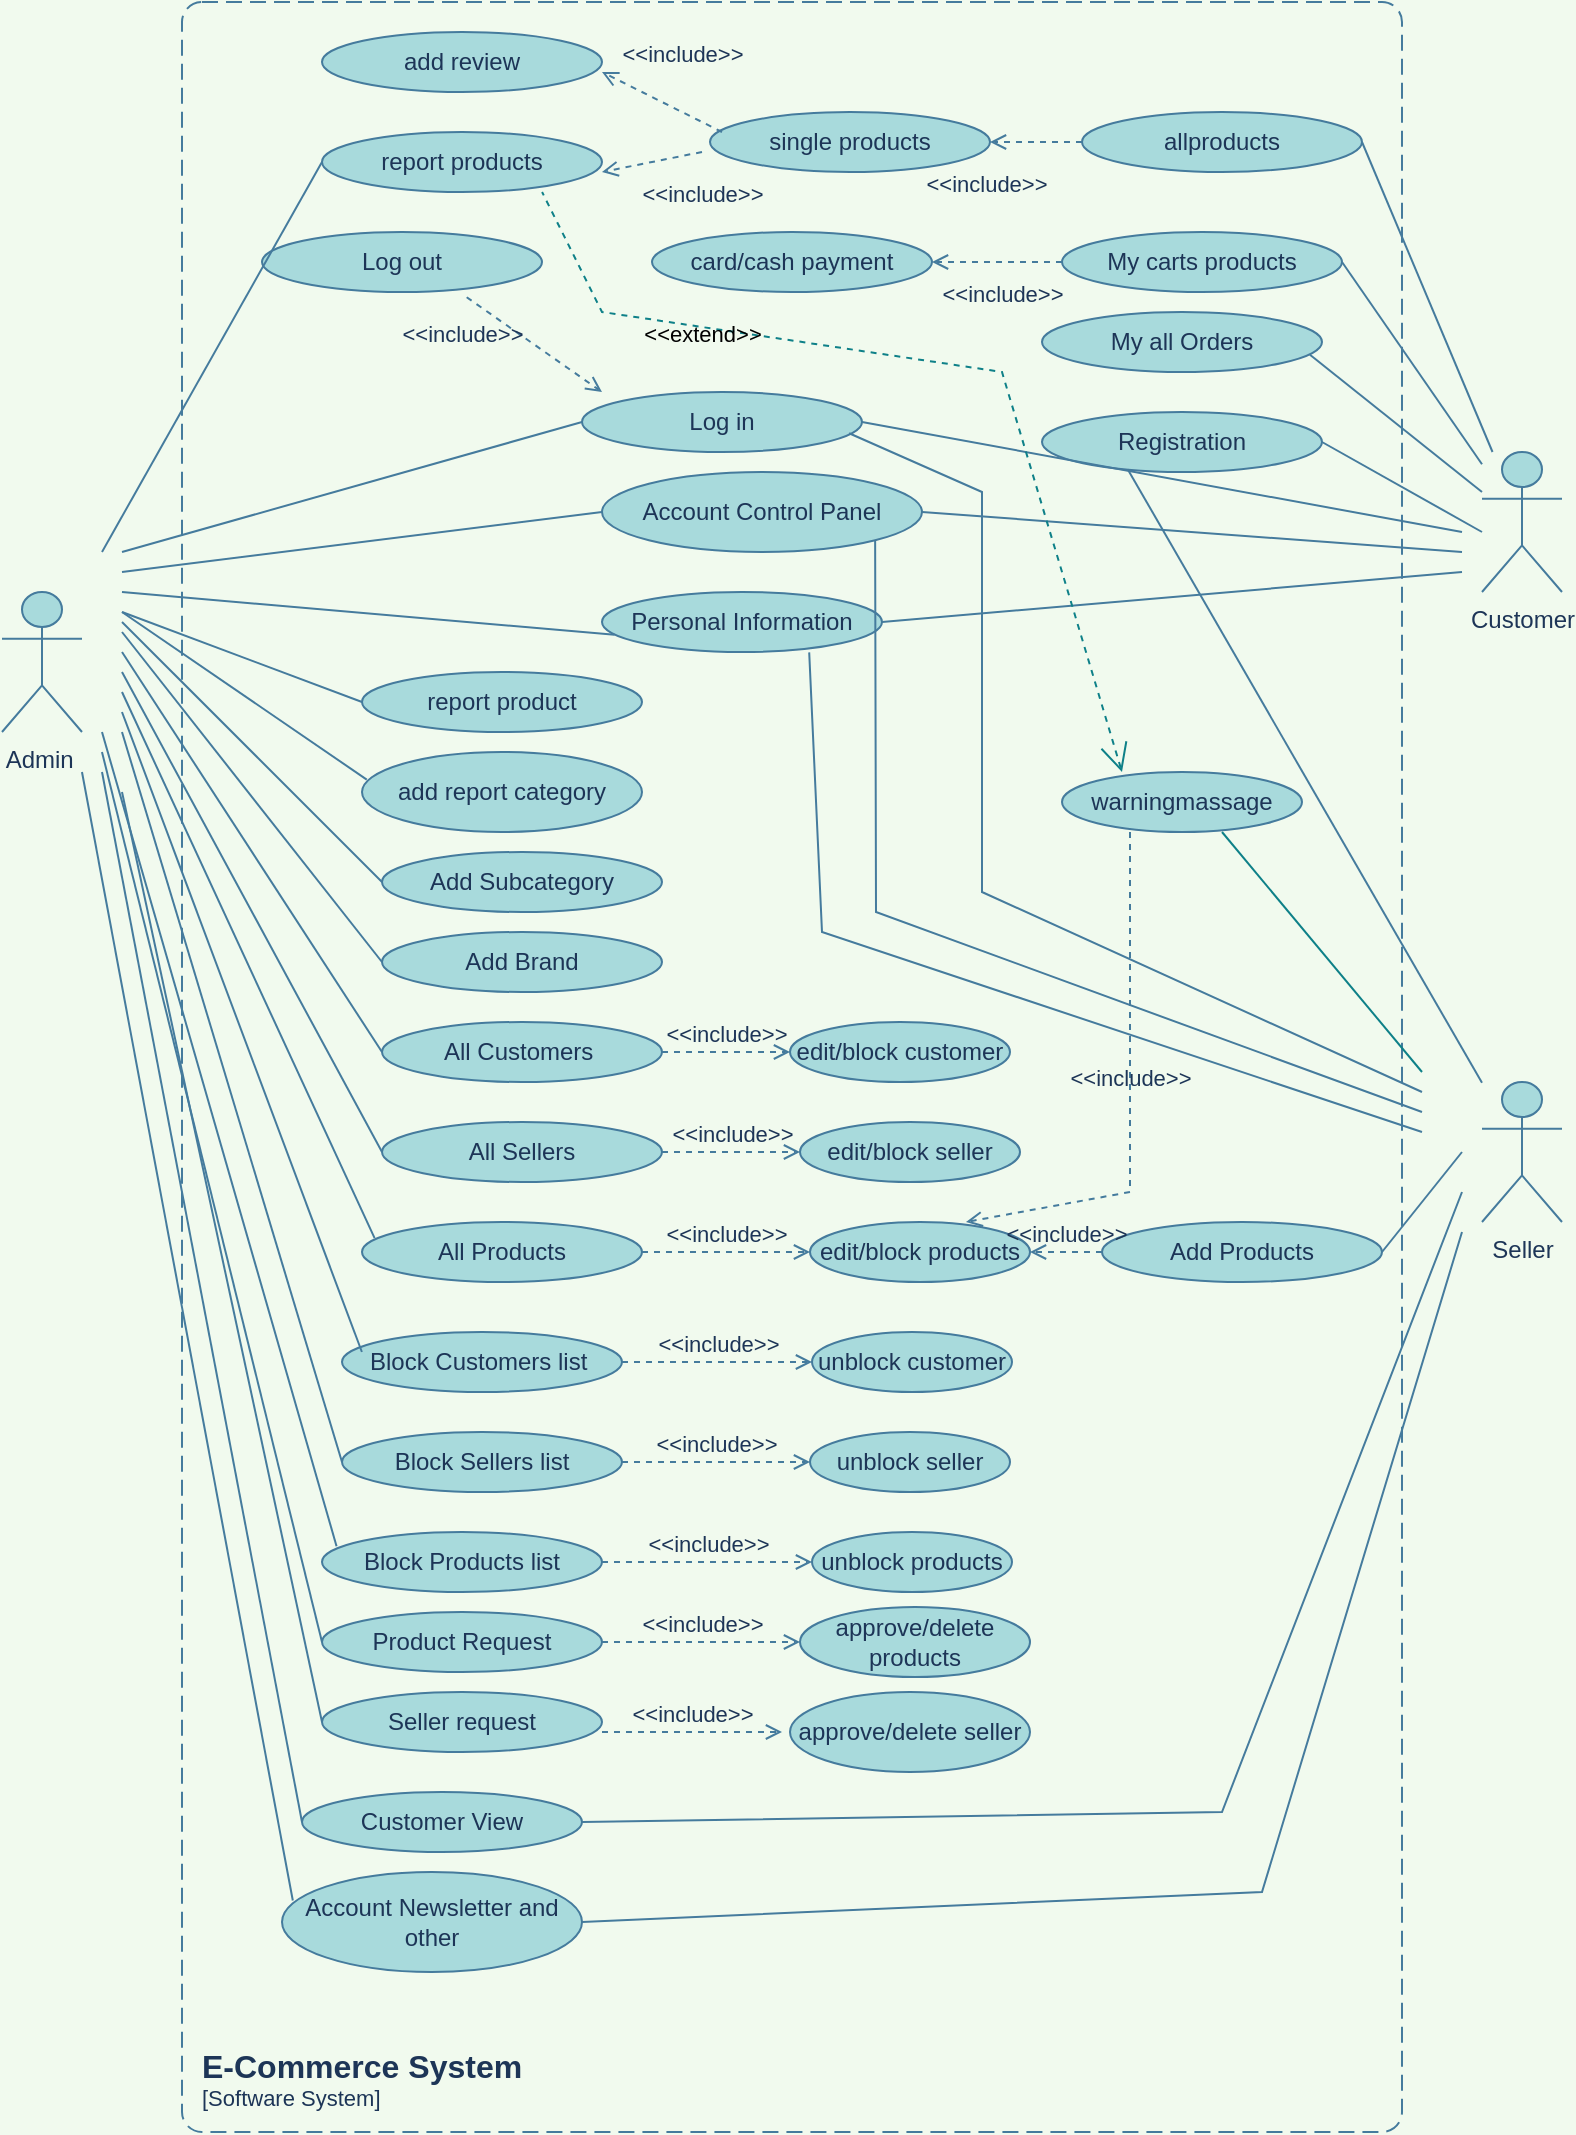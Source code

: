 <mxfile version="20.5.1" type="github">
  <diagram id="n9HFfjMK9hOBVCEkppL0" name="Page-1">
    <mxGraphModel dx="1038" dy="571" grid="1" gridSize="10" guides="1" tooltips="1" connect="1" arrows="1" fold="1" page="1" pageScale="1" pageWidth="827" pageHeight="1169" background="#F1FAEE" math="0" shadow="0">
      <root>
        <mxCell id="0" />
        <mxCell id="1" parent="0" />
        <object label="Admin&amp;nbsp;" id="HZhEUxBDqLnAfJDDO1io-1">
          <mxCell style="shape=umlActor;html=1;verticalLabelPosition=bottom;verticalAlign=top;align=center;fillColor=#A8DADC;strokeColor=#457B9D;fontColor=#1D3557;" parent="1" vertex="1">
            <mxGeometry x="20" y="340" width="40" height="70" as="geometry" />
          </mxCell>
        </object>
        <mxCell id="HZhEUxBDqLnAfJDDO1io-3" value="Customer" style="shape=umlActor;html=1;verticalLabelPosition=bottom;verticalAlign=top;align=center;fillColor=#A8DADC;strokeColor=#457B9D;fontColor=#1D3557;" parent="1" vertex="1">
          <mxGeometry x="760" y="270" width="40" height="70" as="geometry" />
        </mxCell>
        <object placeholders="1" c4Name="E-Commerce System" c4Type="SystemScopeBoundary" c4Application="Software System" label="&lt;font style=&quot;font-size: 16px&quot;&gt;&lt;b&gt;&lt;div style=&quot;text-align: left&quot;&gt;%c4Name%&lt;/div&gt;&lt;/b&gt;&lt;/font&gt;&lt;div style=&quot;text-align: left&quot;&gt;[%c4Application%]&lt;/div&gt;" id="HZhEUxBDqLnAfJDDO1io-4">
          <mxCell style="rounded=1;fontSize=11;whiteSpace=wrap;html=1;dashed=1;arcSize=20;fillColor=none;strokeColor=#457B9D;fontColor=#1D3557;labelBackgroundColor=none;align=left;verticalAlign=bottom;labelBorderColor=none;spacingTop=0;spacing=10;dashPattern=8 4;metaEdit=1;rotatable=0;perimeter=rectanglePerimeter;noLabel=0;labelPadding=0;allowArrows=0;connectable=0;expand=0;recursiveResize=0;editable=1;pointerEvents=0;absoluteArcSize=1;points=[[0.25,0,0],[0.5,0,0],[0.75,0,0],[1,0.25,0],[1,0.5,0],[1,0.75,0],[0.75,1,0],[0.5,1,0],[0.25,1,0],[0,0.75,0],[0,0.5,0],[0,0.25,0]];" parent="1" vertex="1">
            <mxGeometry x="110" y="45" width="610" height="1065" as="geometry" />
          </mxCell>
        </object>
        <mxCell id="HZhEUxBDqLnAfJDDO1io-10" value="Account Control Panel" style="ellipse;whiteSpace=wrap;html=1;fillColor=#A8DADC;strokeColor=#457B9D;fontColor=#1D3557;" parent="1" vertex="1">
          <mxGeometry x="320" y="280" width="160" height="40" as="geometry" />
        </mxCell>
        <mxCell id="HZhEUxBDqLnAfJDDO1io-12" value="Personal Information" style="ellipse;whiteSpace=wrap;html=1;fillColor=#A8DADC;strokeColor=#457B9D;fontColor=#1D3557;" parent="1" vertex="1">
          <mxGeometry x="320" y="340" width="140" height="30" as="geometry" />
        </mxCell>
        <mxCell id="HZhEUxBDqLnAfJDDO1io-13" value="Add Subcategory" style="ellipse;whiteSpace=wrap;html=1;fillColor=#A8DADC;strokeColor=#457B9D;fontColor=#1D3557;" parent="1" vertex="1">
          <mxGeometry x="210" y="470" width="140" height="30" as="geometry" />
        </mxCell>
        <mxCell id="HZhEUxBDqLnAfJDDO1io-14" value="Add Brand" style="ellipse;whiteSpace=wrap;html=1;fillColor=#A8DADC;strokeColor=#457B9D;fontColor=#1D3557;" parent="1" vertex="1">
          <mxGeometry x="210" y="510" width="140" height="30" as="geometry" />
        </mxCell>
        <mxCell id="HZhEUxBDqLnAfJDDO1io-15" value="All Customers&amp;nbsp;" style="ellipse;whiteSpace=wrap;html=1;fillColor=#A8DADC;strokeColor=#457B9D;fontColor=#1D3557;" parent="1" vertex="1">
          <mxGeometry x="210" y="555" width="140" height="30" as="geometry" />
        </mxCell>
        <mxCell id="HZhEUxBDqLnAfJDDO1io-16" value="All Sellers" style="ellipse;whiteSpace=wrap;html=1;fillColor=#A8DADC;strokeColor=#457B9D;fontColor=#1D3557;" parent="1" vertex="1">
          <mxGeometry x="210" y="605" width="140" height="30" as="geometry" />
        </mxCell>
        <mxCell id="HZhEUxBDqLnAfJDDO1io-17" value="All Products" style="ellipse;whiteSpace=wrap;html=1;fillColor=#A8DADC;strokeColor=#457B9D;fontColor=#1D3557;" parent="1" vertex="1">
          <mxGeometry x="200" y="655" width="140" height="30" as="geometry" />
        </mxCell>
        <mxCell id="HZhEUxBDqLnAfJDDO1io-18" value="Block Customers list&amp;nbsp;" style="ellipse;whiteSpace=wrap;html=1;fillColor=#A8DADC;strokeColor=#457B9D;fontColor=#1D3557;" parent="1" vertex="1">
          <mxGeometry x="190" y="710" width="140" height="30" as="geometry" />
        </mxCell>
        <mxCell id="HZhEUxBDqLnAfJDDO1io-19" value="Block Products list" style="ellipse;whiteSpace=wrap;html=1;fillColor=#A8DADC;strokeColor=#457B9D;fontColor=#1D3557;" parent="1" vertex="1">
          <mxGeometry x="180" y="810" width="140" height="30" as="geometry" />
        </mxCell>
        <mxCell id="HZhEUxBDqLnAfJDDO1io-20" value="Block Sellers list" style="ellipse;whiteSpace=wrap;html=1;fillColor=#A8DADC;strokeColor=#457B9D;fontColor=#1D3557;" parent="1" vertex="1">
          <mxGeometry x="190" y="760" width="140" height="30" as="geometry" />
        </mxCell>
        <mxCell id="HZhEUxBDqLnAfJDDO1io-21" value="Product Request" style="ellipse;whiteSpace=wrap;html=1;fillColor=#A8DADC;strokeColor=#457B9D;fontColor=#1D3557;" parent="1" vertex="1">
          <mxGeometry x="180" y="850" width="140" height="30" as="geometry" />
        </mxCell>
        <mxCell id="HZhEUxBDqLnAfJDDO1io-23" value="Customer View" style="ellipse;whiteSpace=wrap;html=1;fillColor=#A8DADC;strokeColor=#457B9D;fontColor=#1D3557;" parent="1" vertex="1">
          <mxGeometry x="170" y="940" width="140" height="30" as="geometry" />
        </mxCell>
        <mxCell id="HZhEUxBDqLnAfJDDO1io-24" value="Account Newsletter and other" style="ellipse;whiteSpace=wrap;html=1;fillColor=#A8DADC;strokeColor=#457B9D;fontColor=#1D3557;" parent="1" vertex="1">
          <mxGeometry x="160" y="980" width="150" height="50" as="geometry" />
        </mxCell>
        <mxCell id="HZhEUxBDqLnAfJDDO1io-25" value="Registration" style="ellipse;whiteSpace=wrap;html=1;fillColor=#A8DADC;strokeColor=#457B9D;fontColor=#1D3557;" parent="1" vertex="1">
          <mxGeometry x="540" y="250" width="140" height="30" as="geometry" />
        </mxCell>
        <mxCell id="HZhEUxBDqLnAfJDDO1io-26" value="Log in" style="ellipse;whiteSpace=wrap;html=1;fillColor=#A8DADC;strokeColor=#457B9D;fontColor=#1D3557;" parent="1" vertex="1">
          <mxGeometry x="310" y="240" width="140" height="30" as="geometry" />
        </mxCell>
        <mxCell id="HZhEUxBDqLnAfJDDO1io-27" value="Log out" style="ellipse;whiteSpace=wrap;html=1;fillColor=#A8DADC;strokeColor=#457B9D;fontColor=#1D3557;" parent="1" vertex="1">
          <mxGeometry x="150" y="160" width="140" height="30" as="geometry" />
        </mxCell>
        <mxCell id="HZhEUxBDqLnAfJDDO1io-31" value="" style="edgeStyle=none;html=1;endArrow=none;verticalAlign=bottom;rounded=0;entryX=0;entryY=0.5;entryDx=0;entryDy=0;labelBackgroundColor=#F1FAEE;strokeColor=#457B9D;fontColor=#1D3557;" parent="1" target="HZhEUxBDqLnAfJDDO1io-26" edge="1">
          <mxGeometry width="160" relative="1" as="geometry">
            <mxPoint x="80" y="320" as="sourcePoint" />
            <mxPoint x="220" y="330" as="targetPoint" />
          </mxGeometry>
        </mxCell>
        <mxCell id="HZhEUxBDqLnAfJDDO1io-33" value="" style="edgeStyle=none;html=1;endArrow=none;verticalAlign=bottom;rounded=0;entryX=0;entryY=0.5;entryDx=0;entryDy=0;labelBackgroundColor=#F1FAEE;strokeColor=#457B9D;fontColor=#1D3557;" parent="1" target="HZhEUxBDqLnAfJDDO1io-10" edge="1">
          <mxGeometry width="160" relative="1" as="geometry">
            <mxPoint x="80" y="330" as="sourcePoint" />
            <mxPoint x="170" y="220" as="targetPoint" />
          </mxGeometry>
        </mxCell>
        <mxCell id="HZhEUxBDqLnAfJDDO1io-34" value="" style="edgeStyle=none;html=1;endArrow=none;verticalAlign=bottom;rounded=0;entryX=0.045;entryY=0.713;entryDx=0;entryDy=0;entryPerimeter=0;labelBackgroundColor=#F1FAEE;strokeColor=#457B9D;fontColor=#1D3557;" parent="1" target="HZhEUxBDqLnAfJDDO1io-12" edge="1">
          <mxGeometry width="160" relative="1" as="geometry">
            <mxPoint x="80" y="340" as="sourcePoint" />
            <mxPoint x="170.0" y="260" as="targetPoint" />
          </mxGeometry>
        </mxCell>
        <mxCell id="HZhEUxBDqLnAfJDDO1io-35" value="" style="edgeStyle=none;html=1;endArrow=none;verticalAlign=bottom;rounded=0;entryX=0;entryY=0.5;entryDx=0;entryDy=0;labelBackgroundColor=#F1FAEE;strokeColor=#457B9D;fontColor=#1D3557;" parent="1" target="HZhEUxBDqLnAfJDDO1io-13" edge="1">
          <mxGeometry width="160" relative="1" as="geometry">
            <mxPoint x="80" y="355" as="sourcePoint" />
            <mxPoint x="160" y="300" as="targetPoint" />
          </mxGeometry>
        </mxCell>
        <mxCell id="HZhEUxBDqLnAfJDDO1io-36" value="" style="edgeStyle=none;html=1;endArrow=none;verticalAlign=bottom;rounded=0;entryX=0;entryY=0.5;entryDx=0;entryDy=0;labelBackgroundColor=#F1FAEE;strokeColor=#457B9D;fontColor=#1D3557;" parent="1" target="HZhEUxBDqLnAfJDDO1io-14" edge="1">
          <mxGeometry width="160" relative="1" as="geometry">
            <mxPoint x="80" y="360" as="sourcePoint" />
            <mxPoint x="180" y="390" as="targetPoint" />
          </mxGeometry>
        </mxCell>
        <mxCell id="HZhEUxBDqLnAfJDDO1io-37" value="" style="edgeStyle=none;html=1;endArrow=none;verticalAlign=bottom;rounded=0;entryX=0;entryY=0.5;entryDx=0;entryDy=0;labelBackgroundColor=#F1FAEE;strokeColor=#457B9D;fontColor=#1D3557;" parent="1" target="HZhEUxBDqLnAfJDDO1io-15" edge="1">
          <mxGeometry width="160" relative="1" as="geometry">
            <mxPoint x="80" y="370" as="sourcePoint" />
            <mxPoint x="160" y="370" as="targetPoint" />
          </mxGeometry>
        </mxCell>
        <mxCell id="HZhEUxBDqLnAfJDDO1io-38" value="" style="edgeStyle=none;html=1;endArrow=none;verticalAlign=bottom;rounded=0;entryX=0;entryY=0.5;entryDx=0;entryDy=0;labelBackgroundColor=#F1FAEE;strokeColor=#457B9D;fontColor=#1D3557;" parent="1" target="HZhEUxBDqLnAfJDDO1io-16" edge="1">
          <mxGeometry width="160" relative="1" as="geometry">
            <mxPoint x="80" y="380" as="sourcePoint" />
            <mxPoint x="180" y="470" as="targetPoint" />
          </mxGeometry>
        </mxCell>
        <mxCell id="HZhEUxBDqLnAfJDDO1io-39" value="" style="edgeStyle=none;html=1;endArrow=none;verticalAlign=bottom;rounded=0;entryX=0.045;entryY=0.268;entryDx=0;entryDy=0;entryPerimeter=0;labelBackgroundColor=#F1FAEE;strokeColor=#457B9D;fontColor=#1D3557;" parent="1" target="HZhEUxBDqLnAfJDDO1io-17" edge="1">
          <mxGeometry width="160" relative="1" as="geometry">
            <mxPoint x="80" y="390" as="sourcePoint" />
            <mxPoint x="170.0" y="455" as="targetPoint" />
          </mxGeometry>
        </mxCell>
        <mxCell id="HZhEUxBDqLnAfJDDO1io-40" value="" style="edgeStyle=none;html=1;endArrow=none;verticalAlign=bottom;rounded=0;entryX=0.071;entryY=0.333;entryDx=0;entryDy=0;entryPerimeter=0;labelBackgroundColor=#F1FAEE;strokeColor=#457B9D;fontColor=#1D3557;" parent="1" target="HZhEUxBDqLnAfJDDO1io-18" edge="1">
          <mxGeometry width="160" relative="1" as="geometry">
            <mxPoint x="80" y="400" as="sourcePoint" />
            <mxPoint x="160" y="490" as="targetPoint" />
          </mxGeometry>
        </mxCell>
        <mxCell id="HZhEUxBDqLnAfJDDO1io-41" value="" style="edgeStyle=none;html=1;endArrow=none;verticalAlign=bottom;rounded=0;exitX=0;exitY=0.5;exitDx=0;exitDy=0;labelBackgroundColor=#F1FAEE;strokeColor=#457B9D;fontColor=#1D3557;" parent="1" source="HZhEUxBDqLnAfJDDO1io-20" edge="1">
          <mxGeometry width="160" relative="1" as="geometry">
            <mxPoint x="160" y="540" as="sourcePoint" />
            <mxPoint x="80" y="410" as="targetPoint" />
          </mxGeometry>
        </mxCell>
        <mxCell id="HZhEUxBDqLnAfJDDO1io-42" value="" style="edgeStyle=none;html=1;endArrow=none;verticalAlign=bottom;rounded=0;entryX=0.052;entryY=0.237;entryDx=0;entryDy=0;entryPerimeter=0;labelBackgroundColor=#F1FAEE;strokeColor=#457B9D;fontColor=#1D3557;" parent="1" target="HZhEUxBDqLnAfJDDO1io-19" edge="1">
          <mxGeometry width="160" relative="1" as="geometry">
            <mxPoint x="70" y="410" as="sourcePoint" />
            <mxPoint x="170.0" y="345" as="targetPoint" />
          </mxGeometry>
        </mxCell>
        <mxCell id="HZhEUxBDqLnAfJDDO1io-43" value="" style="edgeStyle=none;html=1;endArrow=none;verticalAlign=bottom;rounded=0;entryX=0;entryY=0.5;entryDx=0;entryDy=0;labelBackgroundColor=#F1FAEE;strokeColor=#457B9D;fontColor=#1D3557;" parent="1" target="HZhEUxBDqLnAfJDDO1io-21" edge="1">
          <mxGeometry width="160" relative="1" as="geometry">
            <mxPoint x="70" y="420" as="sourcePoint" />
            <mxPoint x="290" y="570" as="targetPoint" />
          </mxGeometry>
        </mxCell>
        <mxCell id="HZhEUxBDqLnAfJDDO1io-45" value="" style="edgeStyle=none;html=1;endArrow=none;verticalAlign=bottom;rounded=0;entryX=0;entryY=0.5;entryDx=0;entryDy=0;labelBackgroundColor=#F1FAEE;strokeColor=#457B9D;fontColor=#1D3557;" parent="1" target="HZhEUxBDqLnAfJDDO1io-23" edge="1">
          <mxGeometry width="160" relative="1" as="geometry">
            <mxPoint x="70" y="430" as="sourcePoint" />
            <mxPoint x="160" y="680" as="targetPoint" />
          </mxGeometry>
        </mxCell>
        <mxCell id="HZhEUxBDqLnAfJDDO1io-46" value="" style="edgeStyle=none;html=1;endArrow=none;verticalAlign=bottom;rounded=0;entryX=0.036;entryY=0.285;entryDx=0;entryDy=0;entryPerimeter=0;labelBackgroundColor=#F1FAEE;strokeColor=#457B9D;fontColor=#1D3557;" parent="1" target="HZhEUxBDqLnAfJDDO1io-24" edge="1">
          <mxGeometry width="160" relative="1" as="geometry">
            <mxPoint x="60" y="430" as="sourcePoint" />
            <mxPoint x="140" y="710" as="targetPoint" />
          </mxGeometry>
        </mxCell>
        <mxCell id="HZhEUxBDqLnAfJDDO1io-47" value="" style="edgeStyle=none;html=1;endArrow=none;verticalAlign=bottom;rounded=0;exitX=0.306;exitY=0.953;exitDx=0;exitDy=0;exitPerimeter=0;labelBackgroundColor=#F1FAEE;strokeColor=#457B9D;fontColor=#1D3557;" parent="1" source="HZhEUxBDqLnAfJDDO1io-25" target="HZhEUxBDqLnAfJDDO1io-62" edge="1">
          <mxGeometry width="160" relative="1" as="geometry">
            <mxPoint x="300" y="120" as="sourcePoint" />
            <mxPoint x="730" y="330" as="targetPoint" />
          </mxGeometry>
        </mxCell>
        <mxCell id="HZhEUxBDqLnAfJDDO1io-48" value="" style="edgeStyle=none;html=1;endArrow=none;verticalAlign=bottom;rounded=0;exitX=1;exitY=0.5;exitDx=0;exitDy=0;labelBackgroundColor=#F1FAEE;strokeColor=#457B9D;fontColor=#1D3557;" parent="1" source="HZhEUxBDqLnAfJDDO1io-26" edge="1">
          <mxGeometry width="160" relative="1" as="geometry">
            <mxPoint x="360" y="150" as="sourcePoint" />
            <mxPoint x="750" y="310" as="targetPoint" />
            <Array as="points" />
          </mxGeometry>
        </mxCell>
        <mxCell id="HZhEUxBDqLnAfJDDO1io-50" value="" style="edgeStyle=none;html=1;endArrow=none;verticalAlign=bottom;rounded=0;exitX=1;exitY=0.5;exitDx=0;exitDy=0;labelBackgroundColor=#F1FAEE;strokeColor=#457B9D;fontColor=#1D3557;" parent="1" source="HZhEUxBDqLnAfJDDO1io-10" edge="1">
          <mxGeometry width="160" relative="1" as="geometry">
            <mxPoint x="320" y="320" as="sourcePoint" />
            <mxPoint x="750" y="320" as="targetPoint" />
            <Array as="points" />
          </mxGeometry>
        </mxCell>
        <mxCell id="HZhEUxBDqLnAfJDDO1io-51" value="" style="edgeStyle=none;html=1;endArrow=none;verticalAlign=bottom;rounded=0;exitX=1;exitY=0.5;exitDx=0;exitDy=0;labelBackgroundColor=#F1FAEE;strokeColor=#457B9D;fontColor=#1D3557;" parent="1" source="HZhEUxBDqLnAfJDDO1io-12" edge="1">
          <mxGeometry width="160" relative="1" as="geometry">
            <mxPoint x="400" y="280" as="sourcePoint" />
            <mxPoint x="750" y="330" as="targetPoint" />
            <Array as="points" />
          </mxGeometry>
        </mxCell>
        <mxCell id="HZhEUxBDqLnAfJDDO1io-53" value="allproducts" style="ellipse;whiteSpace=wrap;html=1;fillColor=#A8DADC;strokeColor=#457B9D;fontColor=#1D3557;" parent="1" vertex="1">
          <mxGeometry x="560" y="100" width="140" height="30" as="geometry" />
        </mxCell>
        <mxCell id="HZhEUxBDqLnAfJDDO1io-54" value="My carts products" style="ellipse;whiteSpace=wrap;html=1;fillColor=#A8DADC;strokeColor=#457B9D;fontColor=#1D3557;" parent="1" vertex="1">
          <mxGeometry x="550" y="160" width="140" height="30" as="geometry" />
        </mxCell>
        <mxCell id="HZhEUxBDqLnAfJDDO1io-56" value="" style="edgeStyle=none;html=1;endArrow=none;verticalAlign=bottom;rounded=0;exitX=1;exitY=0.5;exitDx=0;exitDy=0;labelBackgroundColor=#F1FAEE;strokeColor=#457B9D;fontColor=#1D3557;" parent="1" source="HZhEUxBDqLnAfJDDO1io-53" target="HZhEUxBDqLnAfJDDO1io-3" edge="1">
          <mxGeometry width="160" relative="1" as="geometry">
            <mxPoint x="550" y="270" as="sourcePoint" />
            <mxPoint x="730" y="320" as="targetPoint" />
          </mxGeometry>
        </mxCell>
        <mxCell id="HZhEUxBDqLnAfJDDO1io-57" value="" style="edgeStyle=none;html=1;endArrow=none;verticalAlign=bottom;rounded=0;exitX=1;exitY=0.5;exitDx=0;exitDy=0;labelBackgroundColor=#F1FAEE;strokeColor=#457B9D;fontColor=#1D3557;" parent="1" source="HZhEUxBDqLnAfJDDO1io-54" target="HZhEUxBDqLnAfJDDO1io-3" edge="1">
          <mxGeometry width="160" relative="1" as="geometry">
            <mxPoint x="590" y="320" as="sourcePoint" />
            <mxPoint x="740" y="330" as="targetPoint" />
          </mxGeometry>
        </mxCell>
        <mxCell id="HZhEUxBDqLnAfJDDO1io-62" value="Seller" style="shape=umlActor;html=1;verticalLabelPosition=bottom;verticalAlign=top;align=center;fillColor=#A8DADC;strokeColor=#457B9D;fontColor=#1D3557;" parent="1" vertex="1">
          <mxGeometry x="760" y="585" width="40" height="70" as="geometry" />
        </mxCell>
        <mxCell id="HZhEUxBDqLnAfJDDO1io-64" value="" style="edgeStyle=none;html=1;endArrow=none;verticalAlign=bottom;rounded=0;exitX=1;exitY=0.5;exitDx=0;exitDy=0;labelBackgroundColor=#F1FAEE;strokeColor=#457B9D;fontColor=#1D3557;" parent="1" source="HZhEUxBDqLnAfJDDO1io-25" edge="1">
          <mxGeometry width="160" relative="1" as="geometry">
            <mxPoint x="310" y="140" as="sourcePoint" />
            <mxPoint x="760" y="310" as="targetPoint" />
            <Array as="points" />
          </mxGeometry>
        </mxCell>
        <mxCell id="HZhEUxBDqLnAfJDDO1io-65" value="" style="edgeStyle=none;html=1;endArrow=none;verticalAlign=bottom;rounded=0;labelBackgroundColor=#F1FAEE;strokeColor=#457B9D;fontColor=#1D3557;exitX=0.954;exitY=0.687;exitDx=0;exitDy=0;exitPerimeter=0;" parent="1" source="HZhEUxBDqLnAfJDDO1io-26" edge="1">
          <mxGeometry width="160" relative="1" as="geometry">
            <mxPoint x="340" y="230" as="sourcePoint" />
            <mxPoint x="730" y="590" as="targetPoint" />
            <Array as="points">
              <mxPoint x="510" y="290" />
              <mxPoint x="510" y="490" />
            </Array>
          </mxGeometry>
        </mxCell>
        <mxCell id="HZhEUxBDqLnAfJDDO1io-67" value="&amp;lt;&amp;lt;include&amp;gt;&amp;gt;" style="edgeStyle=none;html=1;endArrow=open;verticalAlign=bottom;dashed=1;labelBackgroundColor=none;rounded=0;strokeColor=#457B9D;fontColor=#1D3557;exitX=0.731;exitY=1.087;exitDx=0;exitDy=0;exitPerimeter=0;" parent="1" edge="1" source="HZhEUxBDqLnAfJDDO1io-27">
          <mxGeometry x="-0.666" y="-24" width="160" relative="1" as="geometry">
            <mxPoint x="252" y="196" as="sourcePoint" />
            <mxPoint x="320" y="240" as="targetPoint" />
            <mxPoint as="offset" />
          </mxGeometry>
        </mxCell>
        <mxCell id="HZhEUxBDqLnAfJDDO1io-68" value="Add Products" style="ellipse;whiteSpace=wrap;html=1;fillColor=#A8DADC;strokeColor=#457B9D;fontColor=#1D3557;" parent="1" vertex="1">
          <mxGeometry x="570" y="655" width="140" height="30" as="geometry" />
        </mxCell>
        <mxCell id="HZhEUxBDqLnAfJDDO1io-69" value="" style="edgeStyle=none;html=1;endArrow=none;verticalAlign=bottom;rounded=0;exitX=1;exitY=0.5;exitDx=0;exitDy=0;labelBackgroundColor=#F1FAEE;strokeColor=#457B9D;fontColor=#1D3557;" parent="1" source="HZhEUxBDqLnAfJDDO1io-68" edge="1">
          <mxGeometry width="160" relative="1" as="geometry">
            <mxPoint x="500" y="570" as="sourcePoint" />
            <mxPoint x="750" y="620" as="targetPoint" />
          </mxGeometry>
        </mxCell>
        <mxCell id="HZhEUxBDqLnAfJDDO1io-70" value="" style="edgeStyle=none;html=1;endArrow=none;verticalAlign=bottom;rounded=0;exitX=1;exitY=0.5;exitDx=0;exitDy=0;labelBackgroundColor=#F1FAEE;strokeColor=#457B9D;fontColor=#1D3557;" parent="1" source="HZhEUxBDqLnAfJDDO1io-23" edge="1">
          <mxGeometry width="160" relative="1" as="geometry">
            <mxPoint x="400" y="710" as="sourcePoint" />
            <mxPoint x="750" y="640" as="targetPoint" />
            <Array as="points">
              <mxPoint x="630" y="950" />
            </Array>
          </mxGeometry>
        </mxCell>
        <mxCell id="HZhEUxBDqLnAfJDDO1io-71" value="" style="edgeStyle=none;html=1;endArrow=none;verticalAlign=bottom;rounded=0;exitX=1;exitY=0.5;exitDx=0;exitDy=0;labelBackgroundColor=#F1FAEE;strokeColor=#457B9D;fontColor=#1D3557;" parent="1" source="HZhEUxBDqLnAfJDDO1io-24" edge="1">
          <mxGeometry width="160" relative="1" as="geometry">
            <mxPoint x="390" y="760" as="sourcePoint" />
            <mxPoint x="750" y="660" as="targetPoint" />
            <Array as="points">
              <mxPoint x="650" y="990" />
            </Array>
          </mxGeometry>
        </mxCell>
        <mxCell id="GM8xlWGdV2tlLfldPjoc-1" value="edit/block customer" style="ellipse;whiteSpace=wrap;html=1;fillColor=#A8DADC;strokeColor=#457B9D;fontColor=#1D3557;" parent="1" vertex="1">
          <mxGeometry x="414" y="555" width="110" height="30" as="geometry" />
        </mxCell>
        <mxCell id="GM8xlWGdV2tlLfldPjoc-7" value="&amp;lt;&amp;lt;include&amp;gt;&amp;gt;" style="edgeStyle=none;html=1;endArrow=open;verticalAlign=bottom;dashed=1;labelBackgroundColor=none;rounded=0;entryX=0;entryY=0.5;entryDx=0;entryDy=0;strokeColor=#457B9D;fontColor=#1D3557;" parent="1" source="HZhEUxBDqLnAfJDDO1io-15" target="GM8xlWGdV2tlLfldPjoc-1" edge="1">
          <mxGeometry width="160" relative="1" as="geometry">
            <mxPoint x="450" y="310" as="sourcePoint" />
            <mxPoint x="420" y="380" as="targetPoint" />
          </mxGeometry>
        </mxCell>
        <mxCell id="GM8xlWGdV2tlLfldPjoc-9" value="edit/block seller" style="ellipse;whiteSpace=wrap;html=1;fillColor=#A8DADC;strokeColor=#457B9D;fontColor=#1D3557;" parent="1" vertex="1">
          <mxGeometry x="419" y="605" width="110" height="30" as="geometry" />
        </mxCell>
        <mxCell id="GM8xlWGdV2tlLfldPjoc-12" value="edit/block products" style="ellipse;whiteSpace=wrap;html=1;fillColor=#A8DADC;strokeColor=#457B9D;fontColor=#1D3557;" parent="1" vertex="1">
          <mxGeometry x="424" y="655" width="110" height="30" as="geometry" />
        </mxCell>
        <mxCell id="GM8xlWGdV2tlLfldPjoc-13" value="&amp;lt;&amp;lt;include&amp;gt;&amp;gt;" style="edgeStyle=none;html=1;endArrow=open;verticalAlign=bottom;dashed=1;labelBackgroundColor=none;rounded=0;exitX=1;exitY=0.5;exitDx=0;exitDy=0;entryX=0;entryY=0.5;entryDx=0;entryDy=0;strokeColor=#457B9D;fontColor=#1D3557;" parent="1" source="HZhEUxBDqLnAfJDDO1io-16" target="GM8xlWGdV2tlLfldPjoc-9" edge="1">
          <mxGeometry width="160" relative="1" as="geometry">
            <mxPoint x="390" y="460" as="sourcePoint" />
            <mxPoint x="459.931" y="433.104" as="targetPoint" />
          </mxGeometry>
        </mxCell>
        <mxCell id="GM8xlWGdV2tlLfldPjoc-15" value="&amp;lt;&amp;lt;include&amp;gt;&amp;gt;" style="edgeStyle=none;html=1;endArrow=open;verticalAlign=bottom;dashed=1;labelBackgroundColor=none;rounded=0;entryX=0;entryY=0.5;entryDx=0;entryDy=0;exitX=1;exitY=0.5;exitDx=0;exitDy=0;strokeColor=#457B9D;fontColor=#1D3557;" parent="1" source="HZhEUxBDqLnAfJDDO1io-17" target="GM8xlWGdV2tlLfldPjoc-12" edge="1">
          <mxGeometry width="160" relative="1" as="geometry">
            <mxPoint x="380" y="500" as="sourcePoint" />
            <mxPoint x="489.931" y="503.104" as="targetPoint" />
          </mxGeometry>
        </mxCell>
        <mxCell id="GM8xlWGdV2tlLfldPjoc-17" value="unblock products" style="ellipse;whiteSpace=wrap;html=1;fillColor=#A8DADC;strokeColor=#457B9D;fontColor=#1D3557;" parent="1" vertex="1">
          <mxGeometry x="425" y="810" width="100" height="30" as="geometry" />
        </mxCell>
        <mxCell id="GM8xlWGdV2tlLfldPjoc-18" value="unblock seller" style="ellipse;whiteSpace=wrap;html=1;fillColor=#A8DADC;strokeColor=#457B9D;fontColor=#1D3557;" parent="1" vertex="1">
          <mxGeometry x="424" y="760" width="100" height="30" as="geometry" />
        </mxCell>
        <mxCell id="GM8xlWGdV2tlLfldPjoc-19" value="unblock customer" style="ellipse;whiteSpace=wrap;html=1;fillColor=#A8DADC;strokeColor=#457B9D;fontColor=#1D3557;" parent="1" vertex="1">
          <mxGeometry x="425" y="710" width="100" height="30" as="geometry" />
        </mxCell>
        <mxCell id="GM8xlWGdV2tlLfldPjoc-21" value="&amp;lt;&amp;lt;include&amp;gt;&amp;gt;" style="edgeStyle=none;html=1;endArrow=open;verticalAlign=bottom;dashed=1;labelBackgroundColor=none;rounded=0;entryX=0;entryY=0.5;entryDx=0;entryDy=0;strokeColor=#457B9D;fontColor=#1D3557;exitX=1;exitY=0.5;exitDx=0;exitDy=0;" parent="1" source="HZhEUxBDqLnAfJDDO1io-18" target="GM8xlWGdV2tlLfldPjoc-19" edge="1">
          <mxGeometry width="160" relative="1" as="geometry">
            <mxPoint x="330" y="570" as="sourcePoint" />
            <mxPoint x="450" y="600" as="targetPoint" />
          </mxGeometry>
        </mxCell>
        <mxCell id="GM8xlWGdV2tlLfldPjoc-23" value="&amp;lt;&amp;lt;include&amp;gt;&amp;gt;" style="edgeStyle=none;html=1;endArrow=open;verticalAlign=bottom;dashed=1;labelBackgroundColor=none;rounded=0;exitX=1;exitY=0.5;exitDx=0;exitDy=0;strokeColor=#457B9D;fontColor=#1D3557;entryX=0;entryY=0.5;entryDx=0;entryDy=0;" parent="1" source="HZhEUxBDqLnAfJDDO1io-19" target="GM8xlWGdV2tlLfldPjoc-17" edge="1">
          <mxGeometry width="160" relative="1" as="geometry">
            <mxPoint x="410" y="630" as="sourcePoint" />
            <mxPoint x="420" y="820" as="targetPoint" />
          </mxGeometry>
        </mxCell>
        <mxCell id="XIf0PoWOIS0mMmzRmoVG-6" value="Seller request" style="ellipse;whiteSpace=wrap;html=1;fillColor=#A8DADC;strokeColor=#457B9D;fontColor=#1D3557;" parent="1" vertex="1">
          <mxGeometry x="180" y="890" width="140" height="30" as="geometry" />
        </mxCell>
        <mxCell id="XIf0PoWOIS0mMmzRmoVG-7" value="" style="edgeStyle=none;html=1;endArrow=none;verticalAlign=bottom;rounded=0;entryX=0;entryY=0.5;entryDx=0;entryDy=0;labelBackgroundColor=#F1FAEE;strokeColor=#457B9D;fontColor=#1D3557;" parent="1" target="XIf0PoWOIS0mMmzRmoVG-6" edge="1">
          <mxGeometry width="160" relative="1" as="geometry">
            <mxPoint x="80" y="440" as="sourcePoint" />
            <mxPoint x="280" y="830" as="targetPoint" />
          </mxGeometry>
        </mxCell>
        <mxCell id="iisDZZuwDrv9639ta6s_-2" value="approve/delete products" style="ellipse;whiteSpace=wrap;html=1;fillColor=#A8DADC;strokeColor=#457B9D;fontColor=#1D3557;" parent="1" vertex="1">
          <mxGeometry x="419" y="847.5" width="115" height="35" as="geometry" />
        </mxCell>
        <mxCell id="iisDZZuwDrv9639ta6s_-3" value="approve/delete seller" style="ellipse;whiteSpace=wrap;html=1;fillColor=#A8DADC;strokeColor=#457B9D;fontColor=#1D3557;" parent="1" vertex="1">
          <mxGeometry x="414" y="890" width="120" height="40" as="geometry" />
        </mxCell>
        <mxCell id="iisDZZuwDrv9639ta6s_-4" value="&amp;lt;&amp;lt;include&amp;gt;&amp;gt;" style="edgeStyle=none;html=1;endArrow=open;verticalAlign=bottom;dashed=1;labelBackgroundColor=none;rounded=0;entryX=0;entryY=0.5;entryDx=0;entryDy=0;exitX=1;exitY=0.5;exitDx=0;exitDy=0;strokeColor=#457B9D;fontColor=#1D3557;" parent="1" source="HZhEUxBDqLnAfJDDO1io-21" target="iisDZZuwDrv9639ta6s_-2" edge="1">
          <mxGeometry width="160" relative="1" as="geometry">
            <mxPoint x="390" y="670" as="sourcePoint" />
            <mxPoint x="478.8" y="584" as="targetPoint" />
          </mxGeometry>
        </mxCell>
        <mxCell id="iisDZZuwDrv9639ta6s_-5" value="&amp;lt;&amp;lt;include&amp;gt;&amp;gt;" style="edgeStyle=none;html=1;endArrow=open;verticalAlign=bottom;dashed=1;labelBackgroundColor=none;rounded=0;strokeColor=#457B9D;fontColor=#1D3557;" parent="1" edge="1">
          <mxGeometry width="160" relative="1" as="geometry">
            <mxPoint x="320" y="910" as="sourcePoint" />
            <mxPoint x="410" y="910" as="targetPoint" />
          </mxGeometry>
        </mxCell>
        <mxCell id="iisDZZuwDrv9639ta6s_-6" value="&amp;lt;&amp;lt;include&amp;gt;&amp;gt;" style="edgeStyle=none;html=1;endArrow=open;verticalAlign=bottom;dashed=1;labelBackgroundColor=none;rounded=0;exitX=0;exitY=0.5;exitDx=0;exitDy=0;strokeColor=#457B9D;fontColor=#1D3557;entryX=1;entryY=0.5;entryDx=0;entryDy=0;" parent="1" source="HZhEUxBDqLnAfJDDO1io-68" target="GM8xlWGdV2tlLfldPjoc-12" edge="1">
          <mxGeometry width="160" relative="1" as="geometry">
            <mxPoint x="580" y="550" as="sourcePoint" />
            <mxPoint x="520" y="470" as="targetPoint" />
          </mxGeometry>
        </mxCell>
        <mxCell id="iisDZZuwDrv9639ta6s_-11" value="card/cash payment" style="ellipse;whiteSpace=wrap;html=1;fillColor=#A8DADC;strokeColor=#457B9D;fontColor=#1D3557;" parent="1" vertex="1">
          <mxGeometry x="345" y="160" width="140" height="30" as="geometry" />
        </mxCell>
        <mxCell id="iisDZZuwDrv9639ta6s_-13" value="&amp;lt;&amp;lt;include&amp;gt;&amp;gt;" style="edgeStyle=none;html=1;endArrow=open;verticalAlign=bottom;dashed=1;labelBackgroundColor=none;rounded=0;exitX=0;exitY=0.5;exitDx=0;exitDy=0;strokeColor=#457B9D;fontColor=#1D3557;entryX=1;entryY=0.5;entryDx=0;entryDy=0;" parent="1" source="HZhEUxBDqLnAfJDDO1io-54" target="iisDZZuwDrv9639ta6s_-11" edge="1">
          <mxGeometry x="0.172" y="-30" width="160" relative="1" as="geometry">
            <mxPoint x="570" y="150" as="sourcePoint" />
            <mxPoint x="500" y="170" as="targetPoint" />
            <mxPoint as="offset" />
          </mxGeometry>
        </mxCell>
        <mxCell id="iisDZZuwDrv9639ta6s_-14" value="My all Orders" style="ellipse;whiteSpace=wrap;html=1;fillColor=#A8DADC;strokeColor=#457B9D;fontColor=#1D3557;" parent="1" vertex="1">
          <mxGeometry x="540" y="200" width="140" height="30" as="geometry" />
        </mxCell>
        <mxCell id="iisDZZuwDrv9639ta6s_-15" value="" style="edgeStyle=none;html=1;endArrow=none;verticalAlign=bottom;rounded=0;exitX=0.957;exitY=0.713;exitDx=0;exitDy=0;exitPerimeter=0;labelBackgroundColor=#F1FAEE;strokeColor=#457B9D;fontColor=#1D3557;" parent="1" source="iisDZZuwDrv9639ta6s_-14" edge="1">
          <mxGeometry width="160" relative="1" as="geometry">
            <mxPoint x="660" y="210" as="sourcePoint" />
            <mxPoint x="760" y="290" as="targetPoint" />
          </mxGeometry>
        </mxCell>
        <mxCell id="iisDZZuwDrv9639ta6s_-17" value="&amp;lt;&amp;lt;include&amp;gt;&amp;gt;" style="edgeStyle=none;html=1;endArrow=open;verticalAlign=bottom;dashed=1;labelBackgroundColor=none;rounded=0;strokeColor=#457B9D;fontColor=#1D3557;exitX=0;exitY=0.5;exitDx=0;exitDy=0;entryX=1;entryY=0.5;entryDx=0;entryDy=0;" parent="1" source="HZhEUxBDqLnAfJDDO1io-53" target="iisDZZuwDrv9639ta6s_-18" edge="1">
          <mxGeometry x="0.739" y="85" width="160" relative="1" as="geometry">
            <mxPoint x="550" y="120" as="sourcePoint" />
            <mxPoint x="500" y="130" as="targetPoint" />
            <mxPoint as="offset" />
          </mxGeometry>
        </mxCell>
        <mxCell id="iisDZZuwDrv9639ta6s_-18" value="single products" style="ellipse;whiteSpace=wrap;html=1;fillColor=#A8DADC;strokeColor=#457B9D;fontColor=#1D3557;" parent="1" vertex="1">
          <mxGeometry x="374" y="100" width="140" height="30" as="geometry" />
        </mxCell>
        <mxCell id="iisDZZuwDrv9639ta6s_-19" value="&amp;lt;&amp;lt;include&amp;gt;&amp;gt;" style="edgeStyle=none;html=1;endArrow=open;verticalAlign=bottom;dashed=1;labelBackgroundColor=none;rounded=0;strokeColor=#457B9D;fontColor=#1D3557;" parent="1" edge="1">
          <mxGeometry x="-0.067" y="-18" width="160" relative="1" as="geometry">
            <mxPoint x="380" y="110" as="sourcePoint" />
            <mxPoint x="320" y="80" as="targetPoint" />
            <mxPoint as="offset" />
          </mxGeometry>
        </mxCell>
        <mxCell id="iisDZZuwDrv9639ta6s_-20" value="add review" style="ellipse;whiteSpace=wrap;html=1;fillColor=#A8DADC;strokeColor=#457B9D;fontColor=#1D3557;" parent="1" vertex="1">
          <mxGeometry x="180" y="60" width="140" height="30" as="geometry" />
        </mxCell>
        <mxCell id="iisDZZuwDrv9639ta6s_-21" value="report products" style="ellipse;whiteSpace=wrap;html=1;fillColor=#A8DADC;strokeColor=#457B9D;fontColor=#1D3557;" parent="1" vertex="1">
          <mxGeometry x="180" y="110" width="140" height="30" as="geometry" />
        </mxCell>
        <mxCell id="iisDZZuwDrv9639ta6s_-22" value="&amp;lt;&amp;lt;include&amp;gt;&amp;gt;" style="edgeStyle=none;html=1;endArrow=open;verticalAlign=bottom;dashed=1;labelBackgroundColor=none;rounded=0;strokeColor=#457B9D;fontColor=#1D3557;" parent="1" edge="1">
          <mxGeometry x="-0.769" y="29" width="160" relative="1" as="geometry">
            <mxPoint x="370" y="120" as="sourcePoint" />
            <mxPoint x="320" y="130" as="targetPoint" />
            <mxPoint as="offset" />
          </mxGeometry>
        </mxCell>
        <mxCell id="iisDZZuwDrv9639ta6s_-23" value="report product" style="ellipse;whiteSpace=wrap;html=1;fillColor=#A8DADC;strokeColor=#457B9D;fontColor=#1D3557;" parent="1" vertex="1">
          <mxGeometry x="200" y="380" width="140" height="30" as="geometry" />
        </mxCell>
        <mxCell id="iisDZZuwDrv9639ta6s_-24" value="add report category" style="ellipse;whiteSpace=wrap;html=1;fillColor=#A8DADC;strokeColor=#457B9D;fontColor=#1D3557;" parent="1" vertex="1">
          <mxGeometry x="200" y="420" width="140" height="40" as="geometry" />
        </mxCell>
        <mxCell id="iisDZZuwDrv9639ta6s_-25" value="" style="edgeStyle=none;html=1;endArrow=none;verticalAlign=bottom;rounded=0;labelBackgroundColor=#F1FAEE;strokeColor=#457B9D;fontColor=#1D3557;entryX=0;entryY=0.5;entryDx=0;entryDy=0;" parent="1" target="iisDZZuwDrv9639ta6s_-23" edge="1">
          <mxGeometry width="160" relative="1" as="geometry">
            <mxPoint x="80" y="350" as="sourcePoint" />
            <mxPoint x="150" y="190" as="targetPoint" />
          </mxGeometry>
        </mxCell>
        <mxCell id="iisDZZuwDrv9639ta6s_-26" value="" style="edgeStyle=none;html=1;endArrow=none;verticalAlign=bottom;rounded=0;entryX=0.017;entryY=0.345;entryDx=0;entryDy=0;labelBackgroundColor=#F1FAEE;strokeColor=#457B9D;fontColor=#1D3557;entryPerimeter=0;" parent="1" target="iisDZZuwDrv9639ta6s_-24" edge="1">
          <mxGeometry width="160" relative="1" as="geometry">
            <mxPoint x="80" y="350" as="sourcePoint" />
            <mxPoint x="270" y="210" as="targetPoint" />
          </mxGeometry>
        </mxCell>
        <mxCell id="iisDZZuwDrv9639ta6s_-27" value="" style="edgeStyle=none;html=1;endArrow=none;verticalAlign=bottom;rounded=0;labelBackgroundColor=#F1FAEE;strokeColor=#457B9D;fontColor=#1D3557;exitX=0.74;exitY=1.007;exitDx=0;exitDy=0;exitPerimeter=0;" parent="1" edge="1" source="HZhEUxBDqLnAfJDDO1io-12">
          <mxGeometry width="160" relative="1" as="geometry">
            <mxPoint x="330" y="290" as="sourcePoint" />
            <mxPoint x="730" y="610" as="targetPoint" />
            <Array as="points">
              <mxPoint x="430" y="510" />
            </Array>
          </mxGeometry>
        </mxCell>
        <mxCell id="iisDZZuwDrv9639ta6s_-28" value="&amp;lt;&amp;lt;include&amp;gt;&amp;gt;" style="edgeStyle=none;html=1;endArrow=open;verticalAlign=bottom;dashed=1;labelBackgroundColor=none;rounded=0;exitX=1;exitY=0.5;exitDx=0;exitDy=0;strokeColor=#457B9D;fontColor=#1D3557;entryX=0;entryY=0.5;entryDx=0;entryDy=0;" parent="1" source="HZhEUxBDqLnAfJDDO1io-20" target="GM8xlWGdV2tlLfldPjoc-18" edge="1">
          <mxGeometry width="160" relative="1" as="geometry">
            <mxPoint x="350" y="760" as="sourcePoint" />
            <mxPoint x="440" y="760" as="targetPoint" />
          </mxGeometry>
        </mxCell>
        <mxCell id="iisDZZuwDrv9639ta6s_-29" value="" style="edgeStyle=none;html=1;endArrow=none;verticalAlign=bottom;rounded=0;labelBackgroundColor=#F1FAEE;strokeColor=#457B9D;fontColor=#1D3557;exitX=1;exitY=1;exitDx=0;exitDy=0;" parent="1" source="HZhEUxBDqLnAfJDDO1io-10" edge="1">
          <mxGeometry width="160" relative="1" as="geometry">
            <mxPoint x="460" y="320" as="sourcePoint" />
            <mxPoint x="730" y="600" as="targetPoint" />
            <Array as="points">
              <mxPoint x="457" y="500" />
            </Array>
          </mxGeometry>
        </mxCell>
        <mxCell id="J2_tVBP1x5bCaNhfC06J-2" value="&amp;lt;&amp;lt;extend&amp;gt;&amp;gt;" style="edgeStyle=none;html=1;startArrow=open;endArrow=none;startSize=12;verticalAlign=bottom;dashed=1;labelBackgroundColor=none;rounded=0;fillColor=#b0e3e6;strokeColor=#0e8088;entryX=0.786;entryY=1;entryDx=0;entryDy=0;entryPerimeter=0;" edge="1" parent="1" target="iisDZZuwDrv9639ta6s_-21">
          <mxGeometry x="0.5" y="12" width="160" relative="1" as="geometry">
            <mxPoint x="580" y="430" as="sourcePoint" />
            <mxPoint x="300" y="180" as="targetPoint" />
            <Array as="points">
              <mxPoint x="520" y="230" />
              <mxPoint x="320" y="200" />
            </Array>
            <mxPoint as="offset" />
          </mxGeometry>
        </mxCell>
        <mxCell id="J2_tVBP1x5bCaNhfC06J-3" value="" style="edgeStyle=none;html=1;endArrow=none;verticalAlign=bottom;rounded=0;entryX=0;entryY=0.5;entryDx=0;entryDy=0;labelBackgroundColor=#F1FAEE;strokeColor=#457B9D;fontColor=#1D3557;" edge="1" parent="1" target="iisDZZuwDrv9639ta6s_-21">
          <mxGeometry width="160" relative="1" as="geometry">
            <mxPoint x="70" y="320" as="sourcePoint" />
            <mxPoint x="170" y="135" as="targetPoint" />
          </mxGeometry>
        </mxCell>
        <mxCell id="J2_tVBP1x5bCaNhfC06J-4" value="warningmassage" style="ellipse;whiteSpace=wrap;html=1;fillColor=#A8DADC;strokeColor=#457B9D;fontColor=#1D3557;" vertex="1" parent="1">
          <mxGeometry x="550" y="430" width="120" height="30" as="geometry" />
        </mxCell>
        <mxCell id="J2_tVBP1x5bCaNhfC06J-5" value="" style="endArrow=none;html=1;rounded=0;fillColor=#b0e3e6;strokeColor=#0e8088;" edge="1" parent="1">
          <mxGeometry width="50" height="50" relative="1" as="geometry">
            <mxPoint x="630" y="460" as="sourcePoint" />
            <mxPoint x="730" y="580" as="targetPoint" />
          </mxGeometry>
        </mxCell>
        <mxCell id="J2_tVBP1x5bCaNhfC06J-6" value="&amp;lt;&amp;lt;include&amp;gt;&amp;gt;" style="edgeStyle=none;html=1;endArrow=open;verticalAlign=bottom;dashed=1;labelBackgroundColor=none;rounded=0;strokeColor=#457B9D;fontColor=#1D3557;entryX=0.709;entryY=0;entryDx=0;entryDy=0;entryPerimeter=0;" edge="1" parent="1" target="GM8xlWGdV2tlLfldPjoc-12">
          <mxGeometry width="160" relative="1" as="geometry">
            <mxPoint x="584" y="460" as="sourcePoint" />
            <mxPoint x="510" y="660" as="targetPoint" />
            <Array as="points">
              <mxPoint x="584" y="640" />
            </Array>
          </mxGeometry>
        </mxCell>
      </root>
    </mxGraphModel>
  </diagram>
</mxfile>

